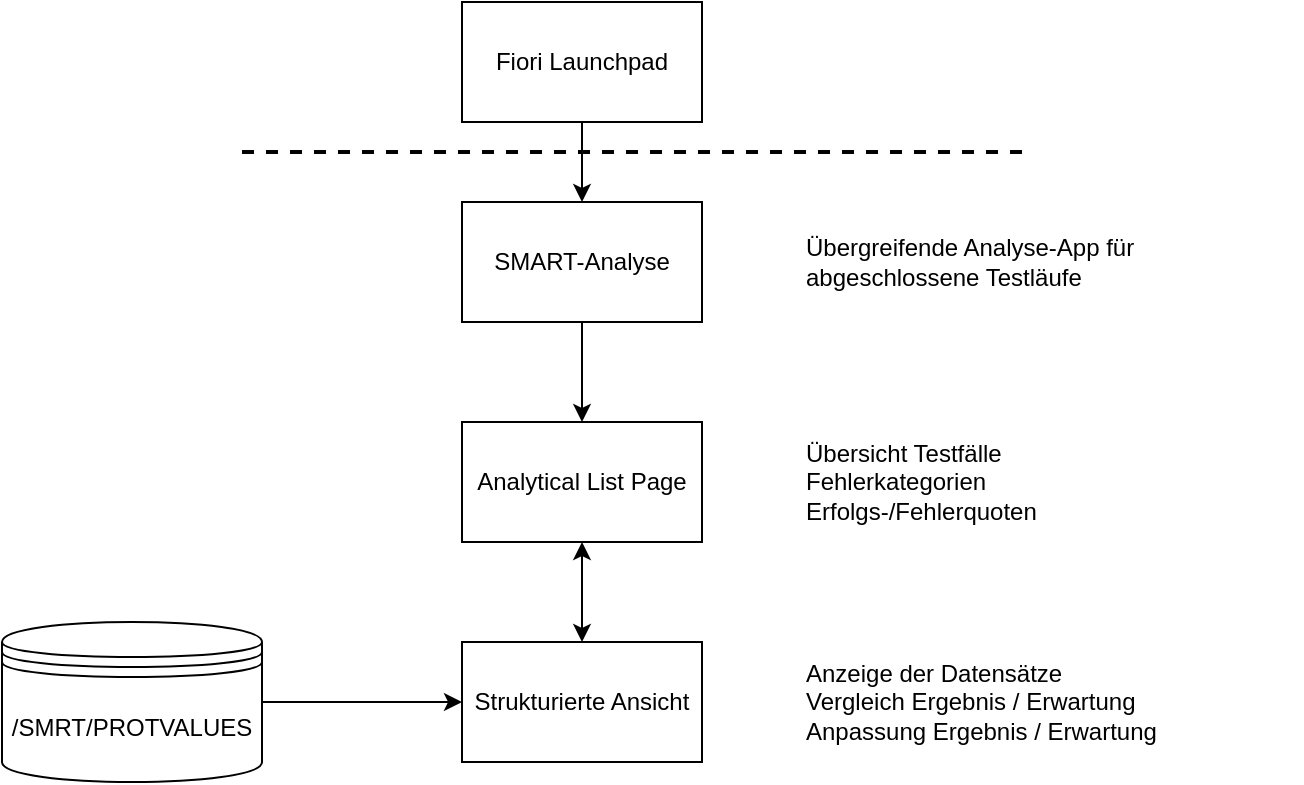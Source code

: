 <mxfile version="28.2.8">
  <diagram name="Seite-1" id="3jQrXUbkpkXriSrU0XMB">
    <mxGraphModel dx="908" dy="466" grid="1" gridSize="10" guides="1" tooltips="1" connect="1" arrows="1" fold="1" page="1" pageScale="1" pageWidth="827" pageHeight="1169" math="0" shadow="0">
      <root>
        <mxCell id="0" />
        <mxCell id="1" parent="0" />
        <mxCell id="ru2G3VzyaBEJT_psao-n-11" style="edgeStyle=orthogonalEdgeStyle;rounded=0;orthogonalLoop=1;jettySize=auto;html=1;" edge="1" parent="1" source="ru2G3VzyaBEJT_psao-n-2" target="ru2G3VzyaBEJT_psao-n-3">
          <mxGeometry relative="1" as="geometry" />
        </mxCell>
        <mxCell id="ru2G3VzyaBEJT_psao-n-2" value="Fiori Launchpad" style="rounded=0;whiteSpace=wrap;html=1;" vertex="1" parent="1">
          <mxGeometry x="319" y="50" width="120" height="60" as="geometry" />
        </mxCell>
        <mxCell id="ru2G3VzyaBEJT_psao-n-12" style="edgeStyle=orthogonalEdgeStyle;rounded=0;orthogonalLoop=1;jettySize=auto;html=1;" edge="1" parent="1" source="ru2G3VzyaBEJT_psao-n-3" target="ru2G3VzyaBEJT_psao-n-4">
          <mxGeometry relative="1" as="geometry" />
        </mxCell>
        <mxCell id="ru2G3VzyaBEJT_psao-n-3" value="SMART-Analyse" style="rounded=0;whiteSpace=wrap;html=1;" vertex="1" parent="1">
          <mxGeometry x="319" y="150" width="120" height="60" as="geometry" />
        </mxCell>
        <mxCell id="ru2G3VzyaBEJT_psao-n-13" style="edgeStyle=orthogonalEdgeStyle;rounded=0;orthogonalLoop=1;jettySize=auto;html=1;startArrow=classic;startFill=1;" edge="1" parent="1" source="ru2G3VzyaBEJT_psao-n-4" target="ru2G3VzyaBEJT_psao-n-5">
          <mxGeometry relative="1" as="geometry" />
        </mxCell>
        <mxCell id="ru2G3VzyaBEJT_psao-n-4" value="Analytical List Page" style="rounded=0;whiteSpace=wrap;html=1;" vertex="1" parent="1">
          <mxGeometry x="319" y="260" width="120" height="60" as="geometry" />
        </mxCell>
        <mxCell id="ru2G3VzyaBEJT_psao-n-5" value="Strukturierte Ansicht" style="rounded=0;whiteSpace=wrap;html=1;" vertex="1" parent="1">
          <mxGeometry x="319" y="370" width="120" height="60" as="geometry" />
        </mxCell>
        <mxCell id="ru2G3VzyaBEJT_psao-n-6" value="Übergreifende Analyse-App für abgeschlossene Testläufe" style="text;html=1;whiteSpace=wrap;strokeColor=none;fillColor=none;align=left;verticalAlign=middle;rounded=0;" vertex="1" parent="1">
          <mxGeometry x="489" y="150" width="201" height="60" as="geometry" />
        </mxCell>
        <mxCell id="ru2G3VzyaBEJT_psao-n-9" value="Anzeige der Datensätze&lt;div&gt;Vergleich Ergebnis / Erwartung&lt;/div&gt;&lt;div&gt;Anpassung&amp;nbsp;&lt;span style=&quot;background-color: transparent; color: light-dark(rgb(0, 0, 0), rgb(255, 255, 255));&quot;&gt;Ergebnis / Erwartung&lt;/span&gt;&lt;/div&gt;" style="text;html=1;whiteSpace=wrap;strokeColor=none;fillColor=none;align=left;verticalAlign=middle;rounded=0;" vertex="1" parent="1">
          <mxGeometry x="489" y="370" width="250" height="60" as="geometry" />
        </mxCell>
        <mxCell id="ru2G3VzyaBEJT_psao-n-10" value="Übersicht Testfälle&lt;div&gt;Fehlerkategorien&lt;/div&gt;&lt;div&gt;Erfolgs-/Fehlerquoten&lt;/div&gt;" style="text;html=1;whiteSpace=wrap;strokeColor=none;fillColor=none;align=left;verticalAlign=middle;rounded=0;" vertex="1" parent="1">
          <mxGeometry x="489" y="260" width="250" height="60" as="geometry" />
        </mxCell>
        <mxCell id="ru2G3VzyaBEJT_psao-n-14" value="" style="line;strokeWidth=2;html=1;dashed=1;" vertex="1" parent="1">
          <mxGeometry x="209" y="120" width="390" height="10" as="geometry" />
        </mxCell>
        <mxCell id="ru2G3VzyaBEJT_psao-n-16" style="edgeStyle=orthogonalEdgeStyle;rounded=0;orthogonalLoop=1;jettySize=auto;html=1;" edge="1" parent="1" source="ru2G3VzyaBEJT_psao-n-15" target="ru2G3VzyaBEJT_psao-n-5">
          <mxGeometry relative="1" as="geometry" />
        </mxCell>
        <mxCell id="ru2G3VzyaBEJT_psao-n-15" value="/SMRT/PROTVALUES" style="shape=datastore;whiteSpace=wrap;html=1;" vertex="1" parent="1">
          <mxGeometry x="89" y="360" width="130" height="80" as="geometry" />
        </mxCell>
      </root>
    </mxGraphModel>
  </diagram>
</mxfile>
